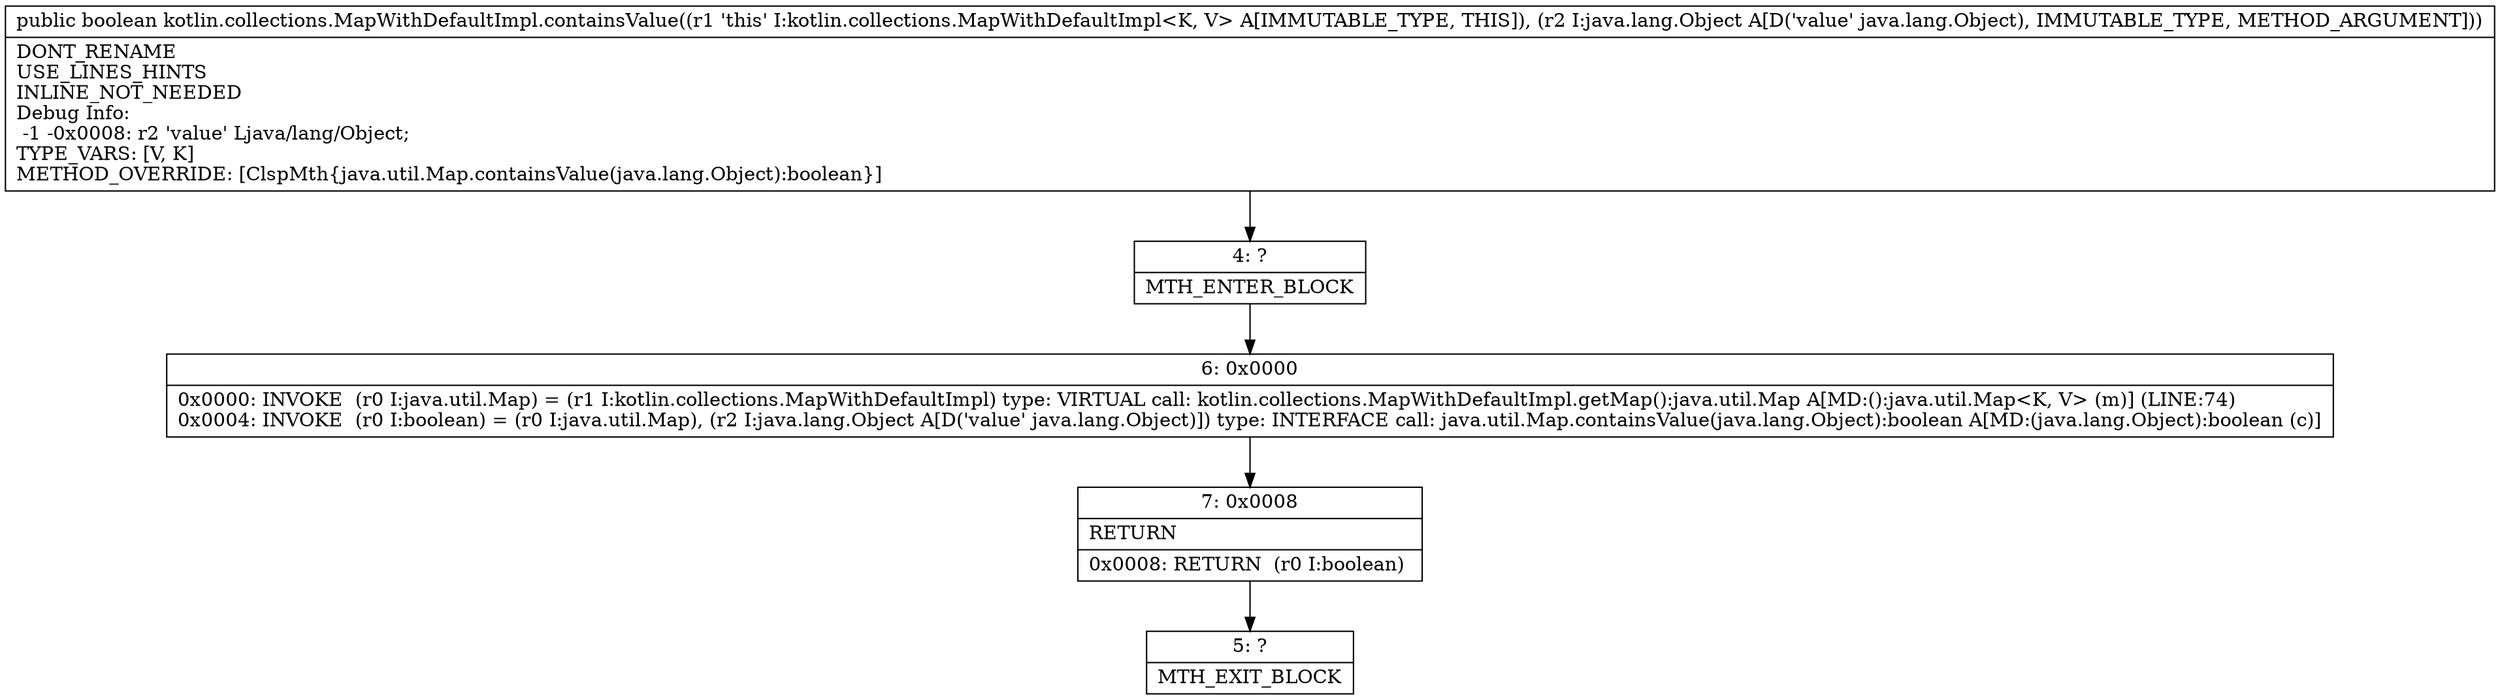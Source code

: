digraph "CFG forkotlin.collections.MapWithDefaultImpl.containsValue(Ljava\/lang\/Object;)Z" {
Node_4 [shape=record,label="{4\:\ ?|MTH_ENTER_BLOCK\l}"];
Node_6 [shape=record,label="{6\:\ 0x0000|0x0000: INVOKE  (r0 I:java.util.Map) = (r1 I:kotlin.collections.MapWithDefaultImpl) type: VIRTUAL call: kotlin.collections.MapWithDefaultImpl.getMap():java.util.Map A[MD:():java.util.Map\<K, V\> (m)] (LINE:74)\l0x0004: INVOKE  (r0 I:boolean) = (r0 I:java.util.Map), (r2 I:java.lang.Object A[D('value' java.lang.Object)]) type: INTERFACE call: java.util.Map.containsValue(java.lang.Object):boolean A[MD:(java.lang.Object):boolean (c)]\l}"];
Node_7 [shape=record,label="{7\:\ 0x0008|RETURN\l|0x0008: RETURN  (r0 I:boolean) \l}"];
Node_5 [shape=record,label="{5\:\ ?|MTH_EXIT_BLOCK\l}"];
MethodNode[shape=record,label="{public boolean kotlin.collections.MapWithDefaultImpl.containsValue((r1 'this' I:kotlin.collections.MapWithDefaultImpl\<K, V\> A[IMMUTABLE_TYPE, THIS]), (r2 I:java.lang.Object A[D('value' java.lang.Object), IMMUTABLE_TYPE, METHOD_ARGUMENT]))  | DONT_RENAME\lUSE_LINES_HINTS\lINLINE_NOT_NEEDED\lDebug Info:\l  \-1 \-0x0008: r2 'value' Ljava\/lang\/Object;\lTYPE_VARS: [V, K]\lMETHOD_OVERRIDE: [ClspMth\{java.util.Map.containsValue(java.lang.Object):boolean\}]\l}"];
MethodNode -> Node_4;Node_4 -> Node_6;
Node_6 -> Node_7;
Node_7 -> Node_5;
}

